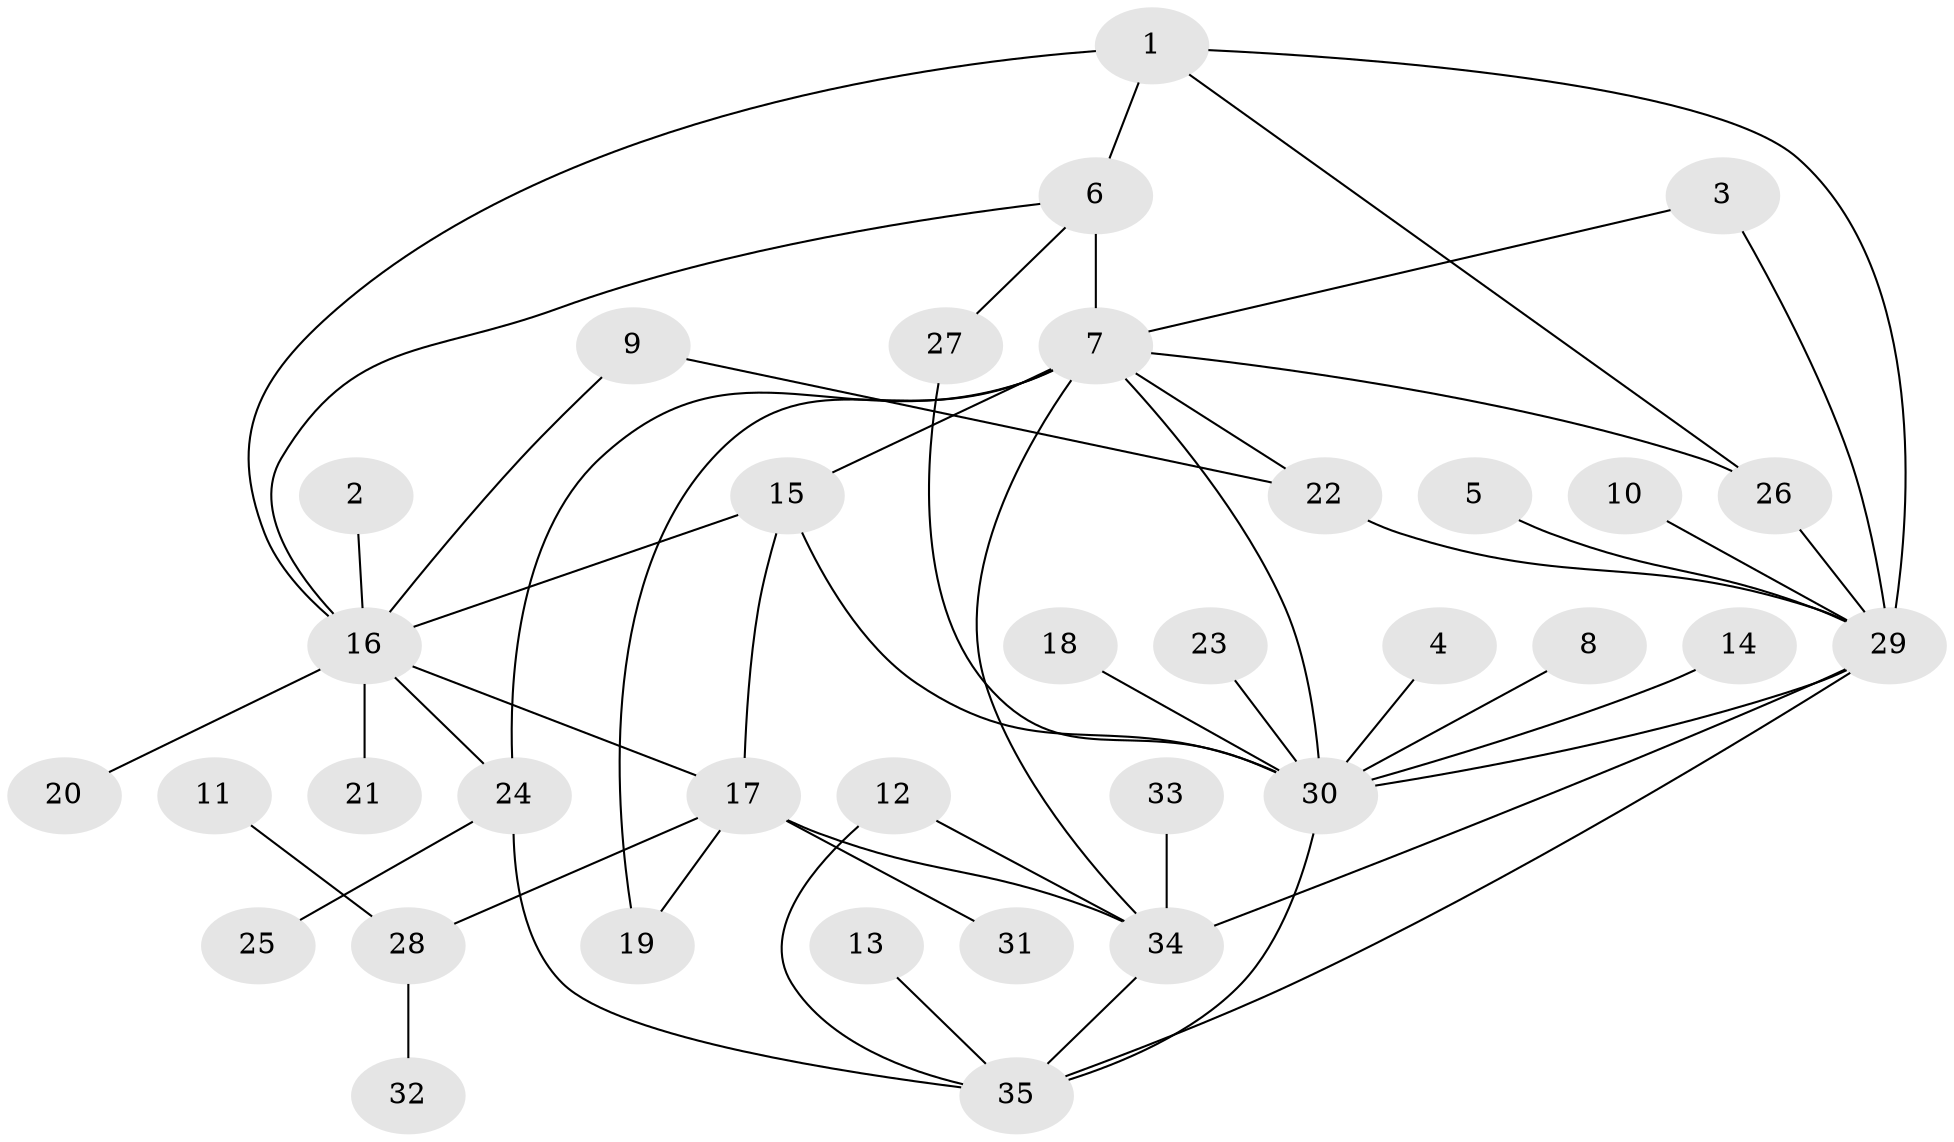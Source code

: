 // original degree distribution, {7: 0.04285714285714286, 4: 0.07142857142857142, 5: 0.04285714285714286, 8: 0.014285714285714285, 3: 0.1, 11: 0.04285714285714286, 1: 0.4857142857142857, 2: 0.2}
// Generated by graph-tools (version 1.1) at 2025/50/03/09/25 03:50:30]
// undirected, 35 vertices, 53 edges
graph export_dot {
graph [start="1"]
  node [color=gray90,style=filled];
  1;
  2;
  3;
  4;
  5;
  6;
  7;
  8;
  9;
  10;
  11;
  12;
  13;
  14;
  15;
  16;
  17;
  18;
  19;
  20;
  21;
  22;
  23;
  24;
  25;
  26;
  27;
  28;
  29;
  30;
  31;
  32;
  33;
  34;
  35;
  1 -- 6 [weight=1.0];
  1 -- 16 [weight=1.0];
  1 -- 26 [weight=1.0];
  1 -- 29 [weight=1.0];
  2 -- 16 [weight=1.0];
  3 -- 7 [weight=1.0];
  3 -- 29 [weight=1.0];
  4 -- 30 [weight=1.0];
  5 -- 29 [weight=1.0];
  6 -- 7 [weight=2.0];
  6 -- 16 [weight=1.0];
  6 -- 27 [weight=1.0];
  7 -- 15 [weight=1.0];
  7 -- 19 [weight=1.0];
  7 -- 22 [weight=1.0];
  7 -- 24 [weight=1.0];
  7 -- 26 [weight=1.0];
  7 -- 30 [weight=1.0];
  7 -- 34 [weight=1.0];
  8 -- 30 [weight=1.0];
  9 -- 16 [weight=1.0];
  9 -- 22 [weight=1.0];
  10 -- 29 [weight=1.0];
  11 -- 28 [weight=1.0];
  12 -- 34 [weight=1.0];
  12 -- 35 [weight=1.0];
  13 -- 35 [weight=1.0];
  14 -- 30 [weight=1.0];
  15 -- 16 [weight=1.0];
  15 -- 17 [weight=1.0];
  15 -- 30 [weight=1.0];
  16 -- 17 [weight=1.0];
  16 -- 20 [weight=1.0];
  16 -- 21 [weight=1.0];
  16 -- 24 [weight=1.0];
  17 -- 19 [weight=1.0];
  17 -- 28 [weight=1.0];
  17 -- 31 [weight=1.0];
  17 -- 34 [weight=1.0];
  18 -- 30 [weight=1.0];
  22 -- 29 [weight=1.0];
  23 -- 30 [weight=1.0];
  24 -- 25 [weight=1.0];
  24 -- 35 [weight=1.0];
  26 -- 29 [weight=1.0];
  27 -- 30 [weight=1.0];
  28 -- 32 [weight=1.0];
  29 -- 30 [weight=1.0];
  29 -- 34 [weight=1.0];
  29 -- 35 [weight=1.0];
  30 -- 35 [weight=1.0];
  33 -- 34 [weight=1.0];
  34 -- 35 [weight=1.0];
}
